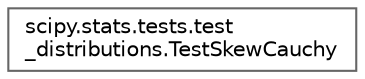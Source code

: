 digraph "Graphical Class Hierarchy"
{
 // LATEX_PDF_SIZE
  bgcolor="transparent";
  edge [fontname=Helvetica,fontsize=10,labelfontname=Helvetica,labelfontsize=10];
  node [fontname=Helvetica,fontsize=10,shape=box,height=0.2,width=0.4];
  rankdir="LR";
  Node0 [id="Node000000",label="scipy.stats.tests.test\l_distributions.TestSkewCauchy",height=0.2,width=0.4,color="grey40", fillcolor="white", style="filled",URL="$d5/da8/classscipy_1_1stats_1_1tests_1_1test__distributions_1_1TestSkewCauchy.html",tooltip=" "];
}
